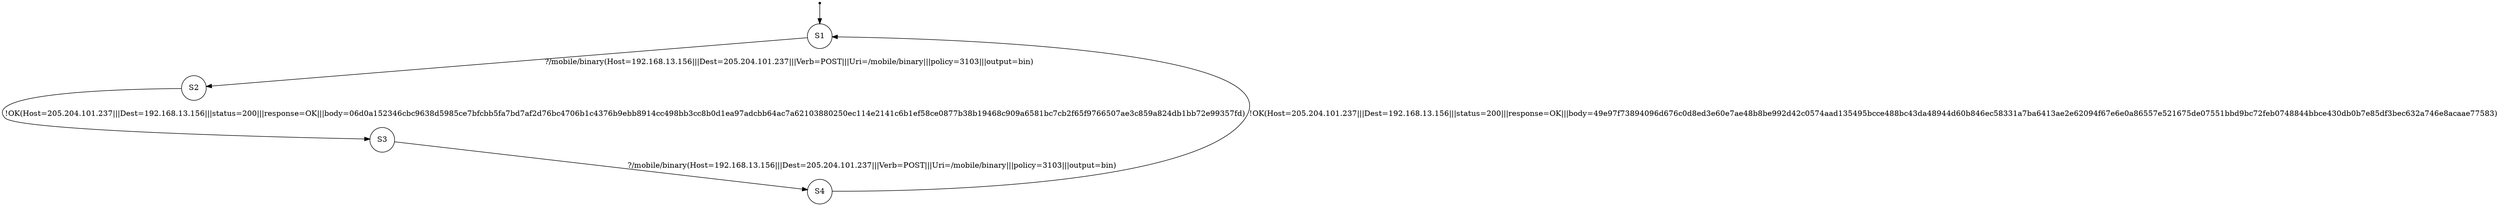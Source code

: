 digraph LTS {
S00[shape=point]
S1[label=S1,shape=circle];
S2[label=S2,shape=circle];
S3[label=S3,shape=circle];
S4[label=S4,shape=circle];
S00 -> S1
S1 -> S2[label ="?/mobile/binary(Host=192.168.13.156|||Dest=205.204.101.237|||Verb=POST|||Uri=/mobile/binary|||policy=3103|||output=bin)"];
S2 -> S3[label ="!OK(Host=205.204.101.237|||Dest=192.168.13.156|||status=200|||response=OK|||body=06d0a152346cbc9638d5985ce7bfcbb5fa7bd7af2d76bc4706b1c4376b9ebb8914cc498bb3cc8b0d1ea97adcbb64ac7a62103880250ec114e2141c6b1ef58ce0877b38b19468c909a6581bc7cb2f65f9766507ae3c859a824db1bb72e99357fd)"];
S3 -> S4[label ="?/mobile/binary(Host=192.168.13.156|||Dest=205.204.101.237|||Verb=POST|||Uri=/mobile/binary|||policy=3103|||output=bin)"];
S4 -> S1[label ="!OK(Host=205.204.101.237|||Dest=192.168.13.156|||status=200|||response=OK|||body=49e97f73894096d676c0d8ed3e60e7ae48b8be992d42c0574aad135495bcce488bc43da48944d60b846ec58331a7ba6413ae2e62094f67e6e0a86557e521675de07551bbd9bc72feb0748844bbce430db0b7e85df3bec632a746e8acaae77583)"];
}
